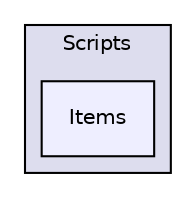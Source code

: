 digraph "Assets/Scripts/Items" {
  compound=true
  node [ fontsize="10", fontname="Helvetica"];
  edge [ labelfontsize="10", labelfontname="Helvetica"];
  subgraph clusterdir_f13b41af88cf68434578284aaf699e39 {
    graph [ bgcolor="#ddddee", pencolor="black", label="Scripts" fontname="Helvetica", fontsize="10", URL="dir_f13b41af88cf68434578284aaf699e39.html"]
  dir_b69c87bf33e8dda0f2f20ca100857900 [shape=box, label="Items", style="filled", fillcolor="#eeeeff", pencolor="black", URL="dir_b69c87bf33e8dda0f2f20ca100857900.html"];
  }
}

